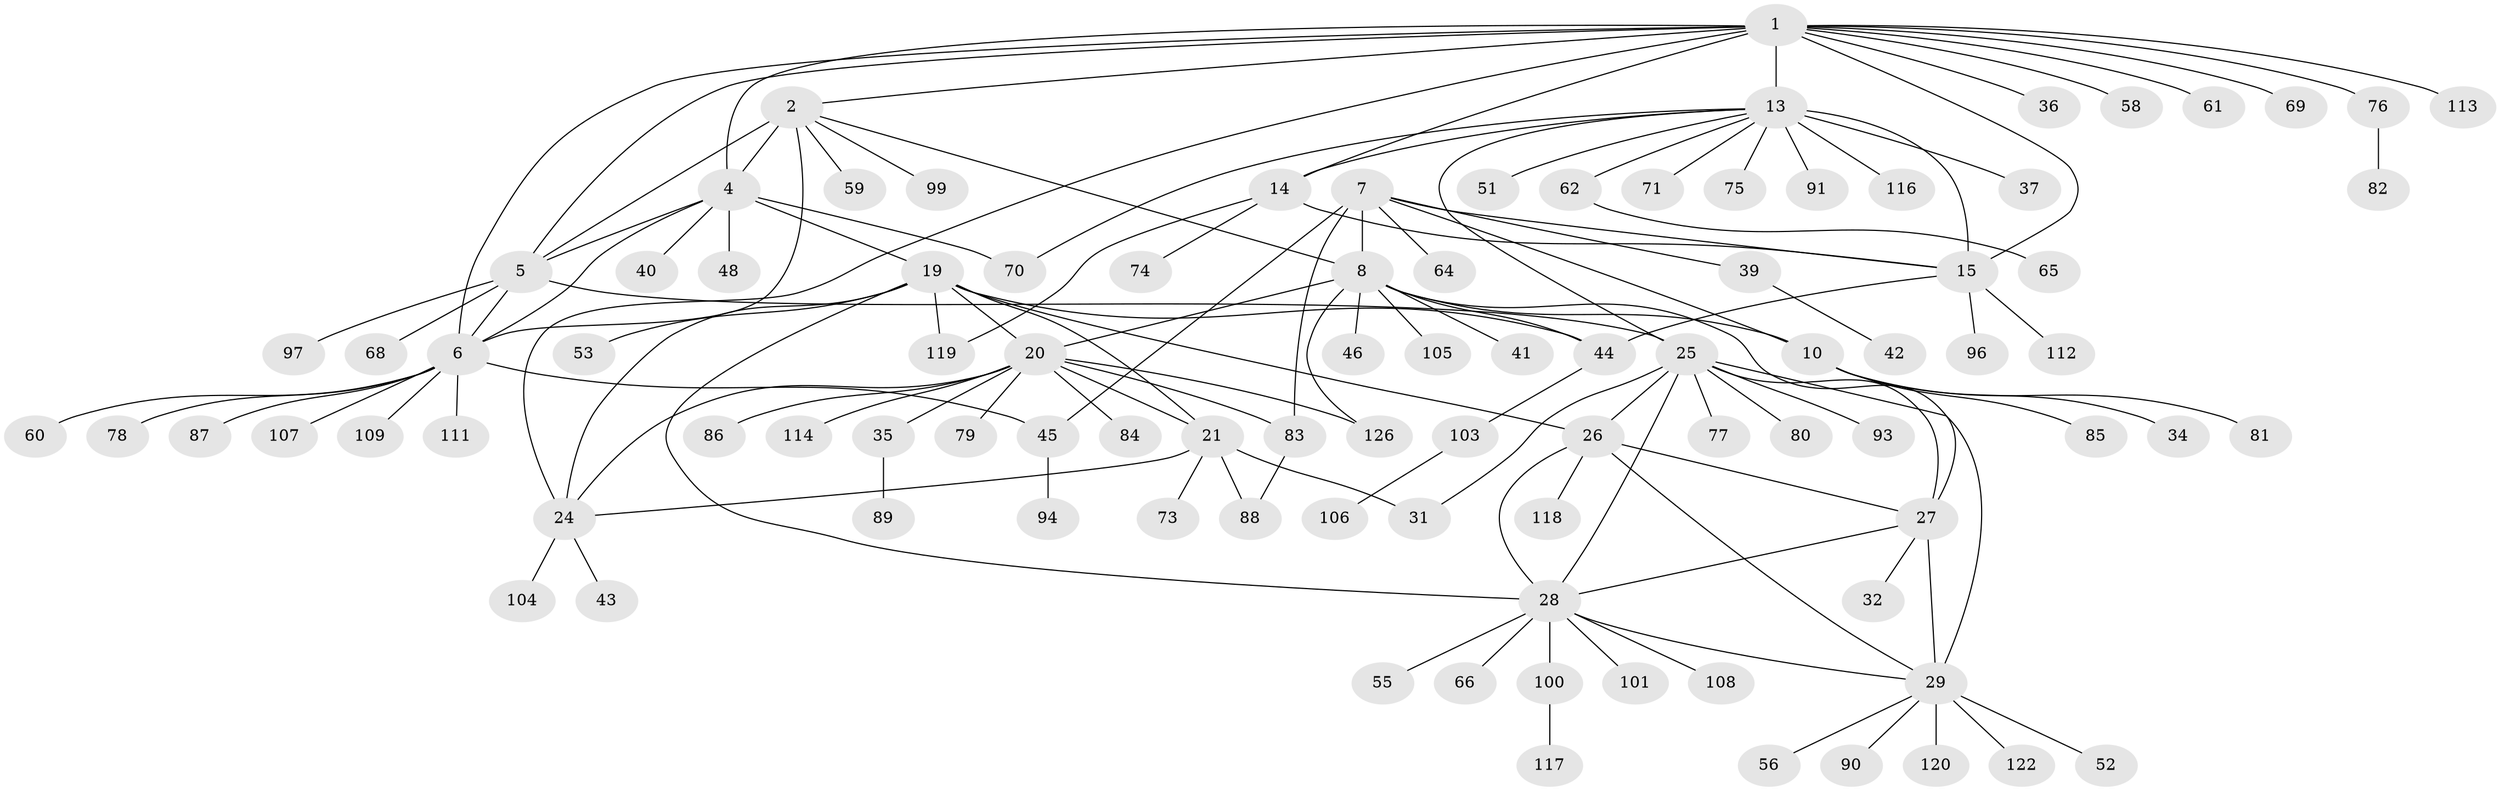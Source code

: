 // Generated by graph-tools (version 1.1) at 2025/24/03/03/25 07:24:13]
// undirected, 96 vertices, 130 edges
graph export_dot {
graph [start="1"]
  node [color=gray90,style=filled];
  1 [super="+17"];
  2 [super="+3"];
  4 [super="+38"];
  5 [super="+33"];
  6 [super="+121"];
  7 [super="+11"];
  8 [super="+9"];
  10 [super="+12"];
  13 [super="+16"];
  14 [super="+63"];
  15 [super="+18"];
  19 [super="+67"];
  20 [super="+23"];
  21 [super="+22"];
  24 [super="+50"];
  25 [super="+30"];
  26 [super="+127"];
  27 [super="+57"];
  28 [super="+47"];
  29 [super="+110"];
  31 [super="+98"];
  32;
  34;
  35;
  36;
  37;
  39;
  40;
  41;
  42 [super="+125"];
  43 [super="+49"];
  44 [super="+92"];
  45 [super="+95"];
  46 [super="+54"];
  48;
  51;
  52;
  53;
  55;
  56;
  58;
  59;
  60;
  61;
  62 [super="+123"];
  64;
  65;
  66;
  68;
  69 [super="+72"];
  70;
  71;
  73;
  74;
  75;
  76;
  77;
  78 [super="+124"];
  79;
  80;
  81;
  82;
  83;
  84;
  85 [super="+102"];
  86;
  87;
  88;
  89;
  90;
  91;
  93;
  94;
  96;
  97;
  99;
  100 [super="+115"];
  101;
  103;
  104;
  105;
  106;
  107;
  108;
  109;
  111;
  112;
  113;
  114;
  116;
  117;
  118;
  119;
  120;
  122;
  126;
  1 -- 2 [weight=2];
  1 -- 4;
  1 -- 5;
  1 -- 6;
  1 -- 69;
  1 -- 36;
  1 -- 76;
  1 -- 13 [weight=2];
  1 -- 14;
  1 -- 15 [weight=2];
  1 -- 113;
  1 -- 24;
  1 -- 58;
  1 -- 61;
  2 -- 4 [weight=2];
  2 -- 5 [weight=2];
  2 -- 6 [weight=2];
  2 -- 99;
  2 -- 8;
  2 -- 59;
  4 -- 5;
  4 -- 6;
  4 -- 19;
  4 -- 40;
  4 -- 48;
  4 -- 70;
  5 -- 6;
  5 -- 68;
  5 -- 97;
  5 -- 25;
  6 -- 45;
  6 -- 60;
  6 -- 78;
  6 -- 87;
  6 -- 107;
  6 -- 109;
  6 -- 111;
  7 -- 8 [weight=4];
  7 -- 10 [weight=4];
  7 -- 15;
  7 -- 64;
  7 -- 83;
  7 -- 39;
  7 -- 45;
  8 -- 10 [weight=4];
  8 -- 27;
  8 -- 41;
  8 -- 44;
  8 -- 105;
  8 -- 20;
  8 -- 46;
  8 -- 126;
  10 -- 81;
  10 -- 34;
  10 -- 85;
  13 -- 14 [weight=2];
  13 -- 15 [weight=4];
  13 -- 91;
  13 -- 116;
  13 -- 37;
  13 -- 70;
  13 -- 71;
  13 -- 75;
  13 -- 51;
  13 -- 62;
  13 -- 25;
  14 -- 15 [weight=2];
  14 -- 74;
  14 -- 119;
  15 -- 112;
  15 -- 96;
  15 -- 44;
  19 -- 20 [weight=2];
  19 -- 21 [weight=2];
  19 -- 24;
  19 -- 26;
  19 -- 44;
  19 -- 53;
  19 -- 119;
  19 -- 28;
  20 -- 21 [weight=4];
  20 -- 24 [weight=2];
  20 -- 35;
  20 -- 84;
  20 -- 114;
  20 -- 79;
  20 -- 83;
  20 -- 86;
  20 -- 126;
  21 -- 24 [weight=2];
  21 -- 31;
  21 -- 73;
  21 -- 88;
  24 -- 43;
  24 -- 104;
  25 -- 26 [weight=2];
  25 -- 27 [weight=2];
  25 -- 28 [weight=2];
  25 -- 29 [weight=2];
  25 -- 93;
  25 -- 77;
  25 -- 80;
  25 -- 31;
  26 -- 27;
  26 -- 28;
  26 -- 29;
  26 -- 118;
  27 -- 28;
  27 -- 29;
  27 -- 32;
  28 -- 29;
  28 -- 55;
  28 -- 66;
  28 -- 101;
  28 -- 108;
  28 -- 100;
  29 -- 52;
  29 -- 56;
  29 -- 90;
  29 -- 120;
  29 -- 122;
  35 -- 89;
  39 -- 42;
  44 -- 103;
  45 -- 94;
  62 -- 65;
  76 -- 82;
  83 -- 88;
  100 -- 117;
  103 -- 106;
}

